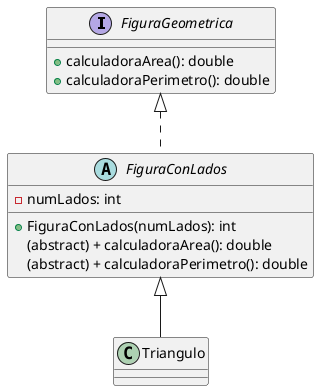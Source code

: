 @startuml
interface FiguraGeometrica{
    + calculadoraArea(): double
    + calculadoraPerimetro(): double
}
abstract class FiguraConLados implements FiguraGeometrica{
    - numLados: int
    + FiguraConLados(numLados): int
    (abstract) + calculadoraArea(): double
    (abstract) + calculadoraPerimetro(): double
}
class Triangulo extends FiguraConLados{

}
@enduml
